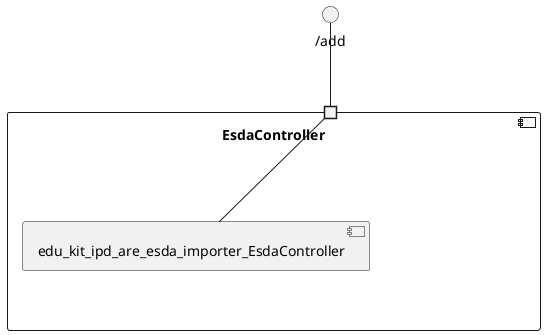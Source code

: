 @startuml
skinparam fixCircleLabelOverlapping true
component "EsdaController\n\n\n\n\n\n" {
[edu_kit_ipd_are_esda_importer_EsdaController]
portin " " as EsdaController.requires._add
"EsdaController.requires._add"--[edu_kit_ipd_are_esda_importer_EsdaController]
}
interface "/add" as interface._add
interface._add--"EsdaController.requires._add"

@enduml
